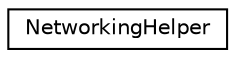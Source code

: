 digraph "Graphical Class Hierarchy"
{
 // LATEX_PDF_SIZE
  edge [fontname="Helvetica",fontsize="10",labelfontname="Helvetica",labelfontsize="10"];
  node [fontname="Helvetica",fontsize="10",shape=record];
  rankdir="LR";
  Node0 [label="NetworkingHelper",height=0.2,width=0.4,color="black", fillcolor="white", style="filled",URL="$classNetworkingHelper.html",tooltip=" "];
}
